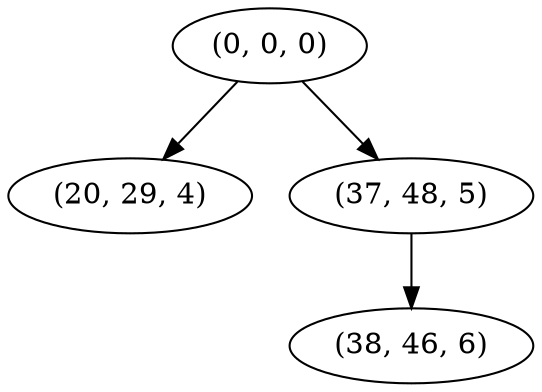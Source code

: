 digraph tree {
    "(0, 0, 0)";
    "(20, 29, 4)";
    "(37, 48, 5)";
    "(38, 46, 6)";
    "(0, 0, 0)" -> "(20, 29, 4)";
    "(0, 0, 0)" -> "(37, 48, 5)";
    "(37, 48, 5)" -> "(38, 46, 6)";
}
